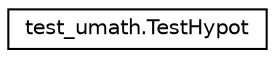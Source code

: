 digraph "Graphical Class Hierarchy"
{
 // LATEX_PDF_SIZE
  edge [fontname="Helvetica",fontsize="10",labelfontname="Helvetica",labelfontsize="10"];
  node [fontname="Helvetica",fontsize="10",shape=record];
  rankdir="LR";
  Node0 [label="test_umath.TestHypot",height=0.2,width=0.4,color="black", fillcolor="white", style="filled",URL="$classtest__umath_1_1TestHypot.html",tooltip=" "];
}
